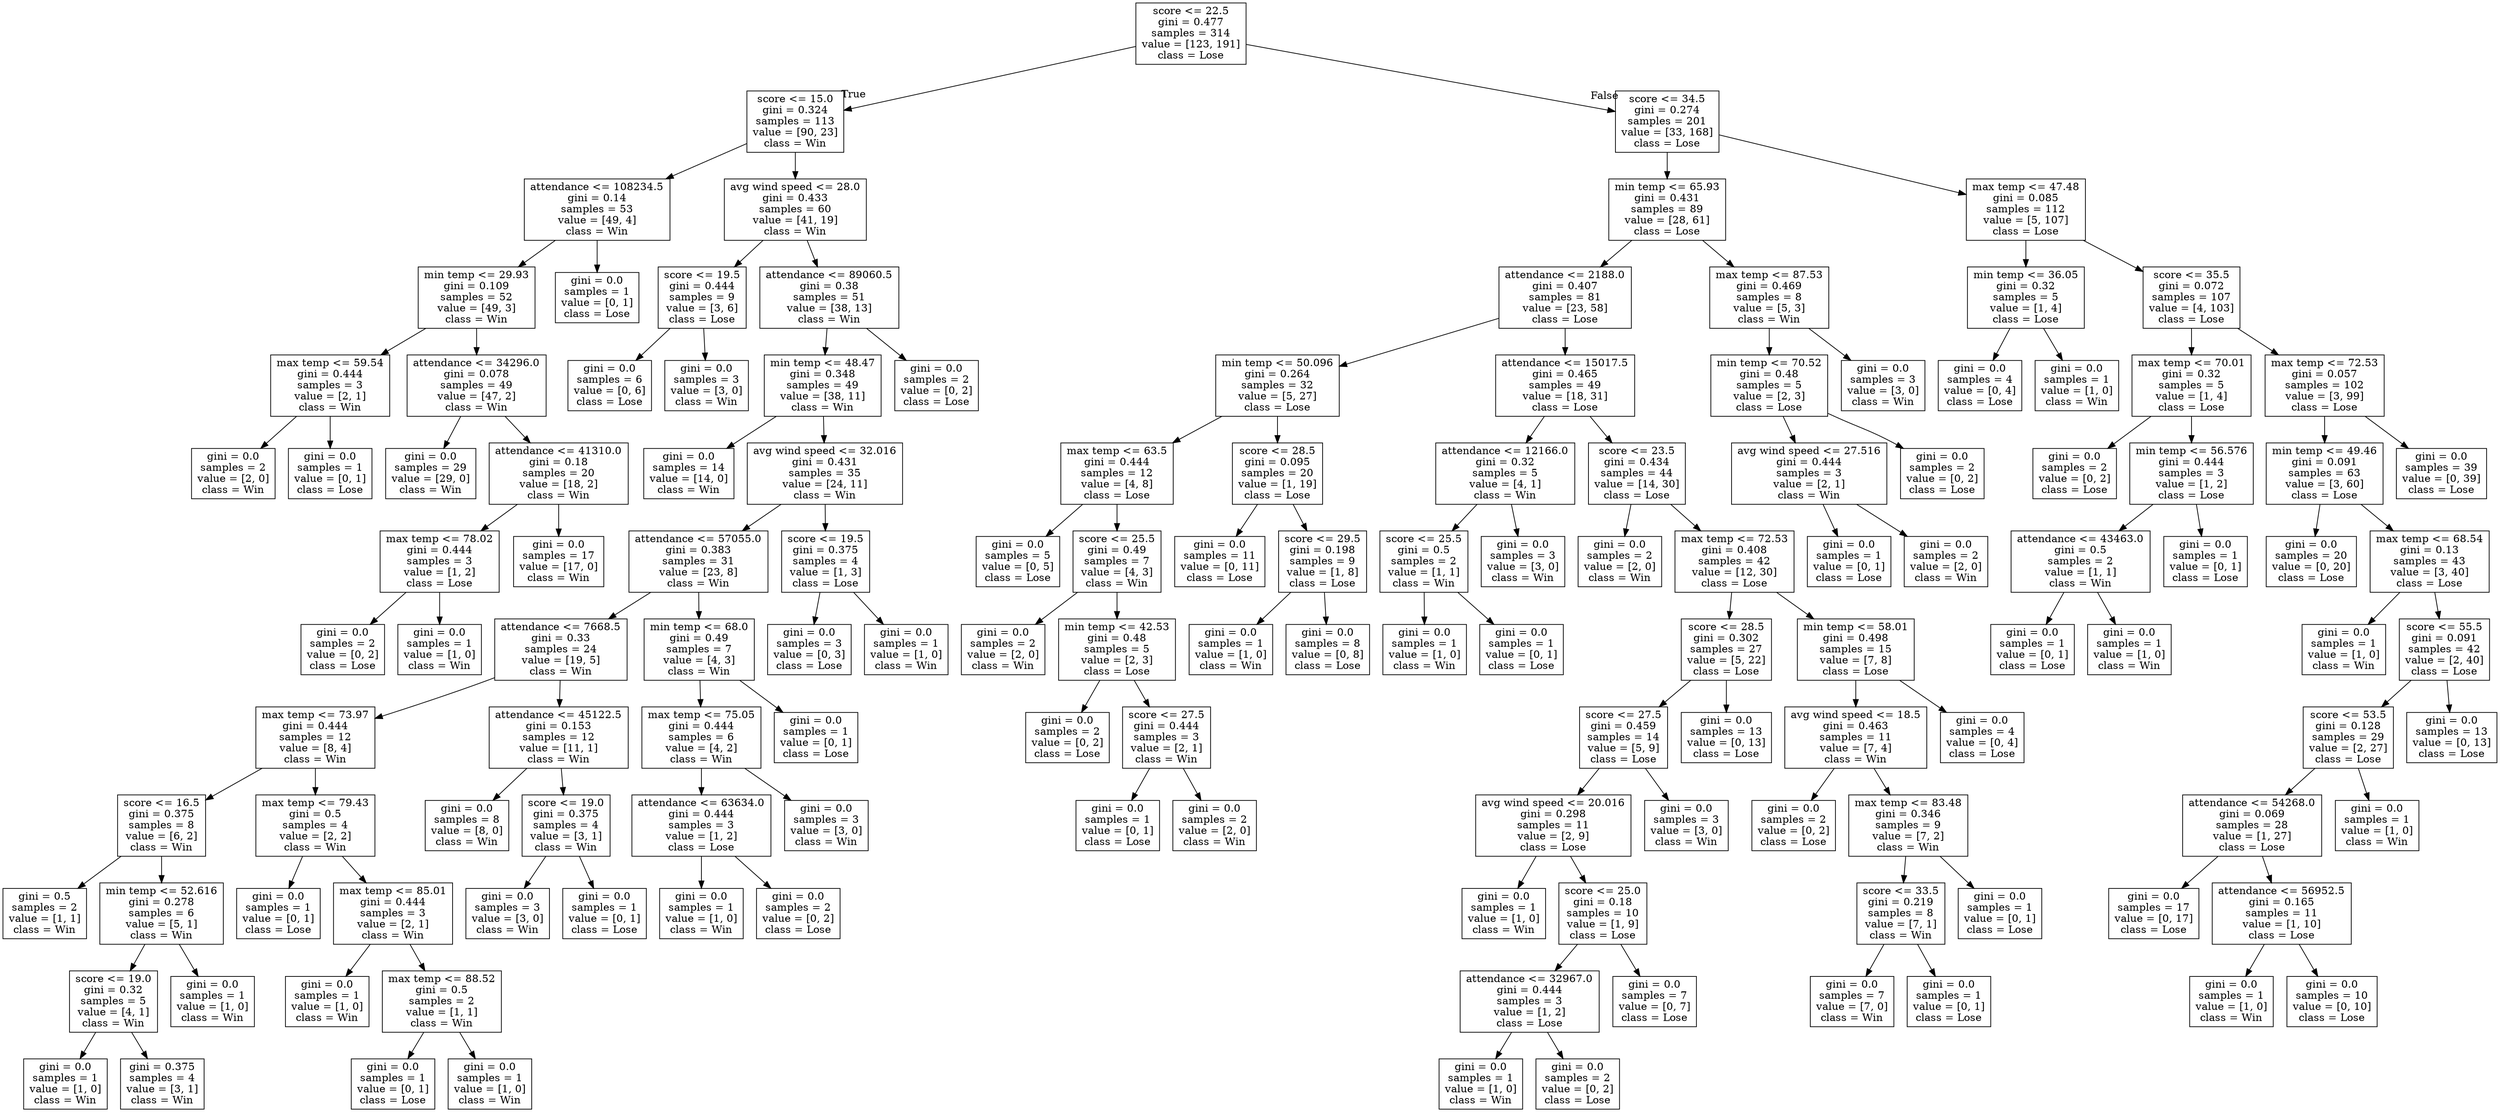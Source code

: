 digraph Tree {
node [shape=box] ;
0 [label="score <= 22.5\ngini = 0.477\nsamples = 314\nvalue = [123, 191]\nclass = Lose"] ;
1 [label="score <= 15.0\ngini = 0.324\nsamples = 113\nvalue = [90, 23]\nclass = Win"] ;
0 -> 1 [labeldistance=2.5, labelangle=45, headlabel="True"] ;
2 [label="attendance <= 108234.5\ngini = 0.14\nsamples = 53\nvalue = [49, 4]\nclass = Win"] ;
1 -> 2 ;
3 [label="min temp <= 29.93\ngini = 0.109\nsamples = 52\nvalue = [49, 3]\nclass = Win"] ;
2 -> 3 ;
4 [label="max temp <= 59.54\ngini = 0.444\nsamples = 3\nvalue = [2, 1]\nclass = Win"] ;
3 -> 4 ;
5 [label="gini = 0.0\nsamples = 2\nvalue = [2, 0]\nclass = Win"] ;
4 -> 5 ;
6 [label="gini = 0.0\nsamples = 1\nvalue = [0, 1]\nclass = Lose"] ;
4 -> 6 ;
7 [label="attendance <= 34296.0\ngini = 0.078\nsamples = 49\nvalue = [47, 2]\nclass = Win"] ;
3 -> 7 ;
8 [label="gini = 0.0\nsamples = 29\nvalue = [29, 0]\nclass = Win"] ;
7 -> 8 ;
9 [label="attendance <= 41310.0\ngini = 0.18\nsamples = 20\nvalue = [18, 2]\nclass = Win"] ;
7 -> 9 ;
10 [label="max temp <= 78.02\ngini = 0.444\nsamples = 3\nvalue = [1, 2]\nclass = Lose"] ;
9 -> 10 ;
11 [label="gini = 0.0\nsamples = 2\nvalue = [0, 2]\nclass = Lose"] ;
10 -> 11 ;
12 [label="gini = 0.0\nsamples = 1\nvalue = [1, 0]\nclass = Win"] ;
10 -> 12 ;
13 [label="gini = 0.0\nsamples = 17\nvalue = [17, 0]\nclass = Win"] ;
9 -> 13 ;
14 [label="gini = 0.0\nsamples = 1\nvalue = [0, 1]\nclass = Lose"] ;
2 -> 14 ;
15 [label="avg wind speed <= 28.0\ngini = 0.433\nsamples = 60\nvalue = [41, 19]\nclass = Win"] ;
1 -> 15 ;
16 [label="score <= 19.5\ngini = 0.444\nsamples = 9\nvalue = [3, 6]\nclass = Lose"] ;
15 -> 16 ;
17 [label="gini = 0.0\nsamples = 6\nvalue = [0, 6]\nclass = Lose"] ;
16 -> 17 ;
18 [label="gini = 0.0\nsamples = 3\nvalue = [3, 0]\nclass = Win"] ;
16 -> 18 ;
19 [label="attendance <= 89060.5\ngini = 0.38\nsamples = 51\nvalue = [38, 13]\nclass = Win"] ;
15 -> 19 ;
20 [label="min temp <= 48.47\ngini = 0.348\nsamples = 49\nvalue = [38, 11]\nclass = Win"] ;
19 -> 20 ;
21 [label="gini = 0.0\nsamples = 14\nvalue = [14, 0]\nclass = Win"] ;
20 -> 21 ;
22 [label="avg wind speed <= 32.016\ngini = 0.431\nsamples = 35\nvalue = [24, 11]\nclass = Win"] ;
20 -> 22 ;
23 [label="attendance <= 57055.0\ngini = 0.383\nsamples = 31\nvalue = [23, 8]\nclass = Win"] ;
22 -> 23 ;
24 [label="attendance <= 7668.5\ngini = 0.33\nsamples = 24\nvalue = [19, 5]\nclass = Win"] ;
23 -> 24 ;
25 [label="max temp <= 73.97\ngini = 0.444\nsamples = 12\nvalue = [8, 4]\nclass = Win"] ;
24 -> 25 ;
26 [label="score <= 16.5\ngini = 0.375\nsamples = 8\nvalue = [6, 2]\nclass = Win"] ;
25 -> 26 ;
27 [label="gini = 0.5\nsamples = 2\nvalue = [1, 1]\nclass = Win"] ;
26 -> 27 ;
28 [label="min temp <= 52.616\ngini = 0.278\nsamples = 6\nvalue = [5, 1]\nclass = Win"] ;
26 -> 28 ;
29 [label="score <= 19.0\ngini = 0.32\nsamples = 5\nvalue = [4, 1]\nclass = Win"] ;
28 -> 29 ;
30 [label="gini = 0.0\nsamples = 1\nvalue = [1, 0]\nclass = Win"] ;
29 -> 30 ;
31 [label="gini = 0.375\nsamples = 4\nvalue = [3, 1]\nclass = Win"] ;
29 -> 31 ;
32 [label="gini = 0.0\nsamples = 1\nvalue = [1, 0]\nclass = Win"] ;
28 -> 32 ;
33 [label="max temp <= 79.43\ngini = 0.5\nsamples = 4\nvalue = [2, 2]\nclass = Win"] ;
25 -> 33 ;
34 [label="gini = 0.0\nsamples = 1\nvalue = [0, 1]\nclass = Lose"] ;
33 -> 34 ;
35 [label="max temp <= 85.01\ngini = 0.444\nsamples = 3\nvalue = [2, 1]\nclass = Win"] ;
33 -> 35 ;
36 [label="gini = 0.0\nsamples = 1\nvalue = [1, 0]\nclass = Win"] ;
35 -> 36 ;
37 [label="max temp <= 88.52\ngini = 0.5\nsamples = 2\nvalue = [1, 1]\nclass = Win"] ;
35 -> 37 ;
38 [label="gini = 0.0\nsamples = 1\nvalue = [0, 1]\nclass = Lose"] ;
37 -> 38 ;
39 [label="gini = 0.0\nsamples = 1\nvalue = [1, 0]\nclass = Win"] ;
37 -> 39 ;
40 [label="attendance <= 45122.5\ngini = 0.153\nsamples = 12\nvalue = [11, 1]\nclass = Win"] ;
24 -> 40 ;
41 [label="gini = 0.0\nsamples = 8\nvalue = [8, 0]\nclass = Win"] ;
40 -> 41 ;
42 [label="score <= 19.0\ngini = 0.375\nsamples = 4\nvalue = [3, 1]\nclass = Win"] ;
40 -> 42 ;
43 [label="gini = 0.0\nsamples = 3\nvalue = [3, 0]\nclass = Win"] ;
42 -> 43 ;
44 [label="gini = 0.0\nsamples = 1\nvalue = [0, 1]\nclass = Lose"] ;
42 -> 44 ;
45 [label="min temp <= 68.0\ngini = 0.49\nsamples = 7\nvalue = [4, 3]\nclass = Win"] ;
23 -> 45 ;
46 [label="max temp <= 75.05\ngini = 0.444\nsamples = 6\nvalue = [4, 2]\nclass = Win"] ;
45 -> 46 ;
47 [label="attendance <= 63634.0\ngini = 0.444\nsamples = 3\nvalue = [1, 2]\nclass = Lose"] ;
46 -> 47 ;
48 [label="gini = 0.0\nsamples = 1\nvalue = [1, 0]\nclass = Win"] ;
47 -> 48 ;
49 [label="gini = 0.0\nsamples = 2\nvalue = [0, 2]\nclass = Lose"] ;
47 -> 49 ;
50 [label="gini = 0.0\nsamples = 3\nvalue = [3, 0]\nclass = Win"] ;
46 -> 50 ;
51 [label="gini = 0.0\nsamples = 1\nvalue = [0, 1]\nclass = Lose"] ;
45 -> 51 ;
52 [label="score <= 19.5\ngini = 0.375\nsamples = 4\nvalue = [1, 3]\nclass = Lose"] ;
22 -> 52 ;
53 [label="gini = 0.0\nsamples = 3\nvalue = [0, 3]\nclass = Lose"] ;
52 -> 53 ;
54 [label="gini = 0.0\nsamples = 1\nvalue = [1, 0]\nclass = Win"] ;
52 -> 54 ;
55 [label="gini = 0.0\nsamples = 2\nvalue = [0, 2]\nclass = Lose"] ;
19 -> 55 ;
56 [label="score <= 34.5\ngini = 0.274\nsamples = 201\nvalue = [33, 168]\nclass = Lose"] ;
0 -> 56 [labeldistance=2.5, labelangle=-45, headlabel="False"] ;
57 [label="min temp <= 65.93\ngini = 0.431\nsamples = 89\nvalue = [28, 61]\nclass = Lose"] ;
56 -> 57 ;
58 [label="attendance <= 2188.0\ngini = 0.407\nsamples = 81\nvalue = [23, 58]\nclass = Lose"] ;
57 -> 58 ;
59 [label="min temp <= 50.096\ngini = 0.264\nsamples = 32\nvalue = [5, 27]\nclass = Lose"] ;
58 -> 59 ;
60 [label="max temp <= 63.5\ngini = 0.444\nsamples = 12\nvalue = [4, 8]\nclass = Lose"] ;
59 -> 60 ;
61 [label="gini = 0.0\nsamples = 5\nvalue = [0, 5]\nclass = Lose"] ;
60 -> 61 ;
62 [label="score <= 25.5\ngini = 0.49\nsamples = 7\nvalue = [4, 3]\nclass = Win"] ;
60 -> 62 ;
63 [label="gini = 0.0\nsamples = 2\nvalue = [2, 0]\nclass = Win"] ;
62 -> 63 ;
64 [label="min temp <= 42.53\ngini = 0.48\nsamples = 5\nvalue = [2, 3]\nclass = Lose"] ;
62 -> 64 ;
65 [label="gini = 0.0\nsamples = 2\nvalue = [0, 2]\nclass = Lose"] ;
64 -> 65 ;
66 [label="score <= 27.5\ngini = 0.444\nsamples = 3\nvalue = [2, 1]\nclass = Win"] ;
64 -> 66 ;
67 [label="gini = 0.0\nsamples = 1\nvalue = [0, 1]\nclass = Lose"] ;
66 -> 67 ;
68 [label="gini = 0.0\nsamples = 2\nvalue = [2, 0]\nclass = Win"] ;
66 -> 68 ;
69 [label="score <= 28.5\ngini = 0.095\nsamples = 20\nvalue = [1, 19]\nclass = Lose"] ;
59 -> 69 ;
70 [label="gini = 0.0\nsamples = 11\nvalue = [0, 11]\nclass = Lose"] ;
69 -> 70 ;
71 [label="score <= 29.5\ngini = 0.198\nsamples = 9\nvalue = [1, 8]\nclass = Lose"] ;
69 -> 71 ;
72 [label="gini = 0.0\nsamples = 1\nvalue = [1, 0]\nclass = Win"] ;
71 -> 72 ;
73 [label="gini = 0.0\nsamples = 8\nvalue = [0, 8]\nclass = Lose"] ;
71 -> 73 ;
74 [label="attendance <= 15017.5\ngini = 0.465\nsamples = 49\nvalue = [18, 31]\nclass = Lose"] ;
58 -> 74 ;
75 [label="attendance <= 12166.0\ngini = 0.32\nsamples = 5\nvalue = [4, 1]\nclass = Win"] ;
74 -> 75 ;
76 [label="score <= 25.5\ngini = 0.5\nsamples = 2\nvalue = [1, 1]\nclass = Win"] ;
75 -> 76 ;
77 [label="gini = 0.0\nsamples = 1\nvalue = [1, 0]\nclass = Win"] ;
76 -> 77 ;
78 [label="gini = 0.0\nsamples = 1\nvalue = [0, 1]\nclass = Lose"] ;
76 -> 78 ;
79 [label="gini = 0.0\nsamples = 3\nvalue = [3, 0]\nclass = Win"] ;
75 -> 79 ;
80 [label="score <= 23.5\ngini = 0.434\nsamples = 44\nvalue = [14, 30]\nclass = Lose"] ;
74 -> 80 ;
81 [label="gini = 0.0\nsamples = 2\nvalue = [2, 0]\nclass = Win"] ;
80 -> 81 ;
82 [label="max temp <= 72.53\ngini = 0.408\nsamples = 42\nvalue = [12, 30]\nclass = Lose"] ;
80 -> 82 ;
83 [label="score <= 28.5\ngini = 0.302\nsamples = 27\nvalue = [5, 22]\nclass = Lose"] ;
82 -> 83 ;
84 [label="score <= 27.5\ngini = 0.459\nsamples = 14\nvalue = [5, 9]\nclass = Lose"] ;
83 -> 84 ;
85 [label="avg wind speed <= 20.016\ngini = 0.298\nsamples = 11\nvalue = [2, 9]\nclass = Lose"] ;
84 -> 85 ;
86 [label="gini = 0.0\nsamples = 1\nvalue = [1, 0]\nclass = Win"] ;
85 -> 86 ;
87 [label="score <= 25.0\ngini = 0.18\nsamples = 10\nvalue = [1, 9]\nclass = Lose"] ;
85 -> 87 ;
88 [label="attendance <= 32967.0\ngini = 0.444\nsamples = 3\nvalue = [1, 2]\nclass = Lose"] ;
87 -> 88 ;
89 [label="gini = 0.0\nsamples = 1\nvalue = [1, 0]\nclass = Win"] ;
88 -> 89 ;
90 [label="gini = 0.0\nsamples = 2\nvalue = [0, 2]\nclass = Lose"] ;
88 -> 90 ;
91 [label="gini = 0.0\nsamples = 7\nvalue = [0, 7]\nclass = Lose"] ;
87 -> 91 ;
92 [label="gini = 0.0\nsamples = 3\nvalue = [3, 0]\nclass = Win"] ;
84 -> 92 ;
93 [label="gini = 0.0\nsamples = 13\nvalue = [0, 13]\nclass = Lose"] ;
83 -> 93 ;
94 [label="min temp <= 58.01\ngini = 0.498\nsamples = 15\nvalue = [7, 8]\nclass = Lose"] ;
82 -> 94 ;
95 [label="avg wind speed <= 18.5\ngini = 0.463\nsamples = 11\nvalue = [7, 4]\nclass = Win"] ;
94 -> 95 ;
96 [label="gini = 0.0\nsamples = 2\nvalue = [0, 2]\nclass = Lose"] ;
95 -> 96 ;
97 [label="max temp <= 83.48\ngini = 0.346\nsamples = 9\nvalue = [7, 2]\nclass = Win"] ;
95 -> 97 ;
98 [label="score <= 33.5\ngini = 0.219\nsamples = 8\nvalue = [7, 1]\nclass = Win"] ;
97 -> 98 ;
99 [label="gini = 0.0\nsamples = 7\nvalue = [7, 0]\nclass = Win"] ;
98 -> 99 ;
100 [label="gini = 0.0\nsamples = 1\nvalue = [0, 1]\nclass = Lose"] ;
98 -> 100 ;
101 [label="gini = 0.0\nsamples = 1\nvalue = [0, 1]\nclass = Lose"] ;
97 -> 101 ;
102 [label="gini = 0.0\nsamples = 4\nvalue = [0, 4]\nclass = Lose"] ;
94 -> 102 ;
103 [label="max temp <= 87.53\ngini = 0.469\nsamples = 8\nvalue = [5, 3]\nclass = Win"] ;
57 -> 103 ;
104 [label="min temp <= 70.52\ngini = 0.48\nsamples = 5\nvalue = [2, 3]\nclass = Lose"] ;
103 -> 104 ;
105 [label="avg wind speed <= 27.516\ngini = 0.444\nsamples = 3\nvalue = [2, 1]\nclass = Win"] ;
104 -> 105 ;
106 [label="gini = 0.0\nsamples = 1\nvalue = [0, 1]\nclass = Lose"] ;
105 -> 106 ;
107 [label="gini = 0.0\nsamples = 2\nvalue = [2, 0]\nclass = Win"] ;
105 -> 107 ;
108 [label="gini = 0.0\nsamples = 2\nvalue = [0, 2]\nclass = Lose"] ;
104 -> 108 ;
109 [label="gini = 0.0\nsamples = 3\nvalue = [3, 0]\nclass = Win"] ;
103 -> 109 ;
110 [label="max temp <= 47.48\ngini = 0.085\nsamples = 112\nvalue = [5, 107]\nclass = Lose"] ;
56 -> 110 ;
111 [label="min temp <= 36.05\ngini = 0.32\nsamples = 5\nvalue = [1, 4]\nclass = Lose"] ;
110 -> 111 ;
112 [label="gini = 0.0\nsamples = 4\nvalue = [0, 4]\nclass = Lose"] ;
111 -> 112 ;
113 [label="gini = 0.0\nsamples = 1\nvalue = [1, 0]\nclass = Win"] ;
111 -> 113 ;
114 [label="score <= 35.5\ngini = 0.072\nsamples = 107\nvalue = [4, 103]\nclass = Lose"] ;
110 -> 114 ;
115 [label="max temp <= 70.01\ngini = 0.32\nsamples = 5\nvalue = [1, 4]\nclass = Lose"] ;
114 -> 115 ;
116 [label="gini = 0.0\nsamples = 2\nvalue = [0, 2]\nclass = Lose"] ;
115 -> 116 ;
117 [label="min temp <= 56.576\ngini = 0.444\nsamples = 3\nvalue = [1, 2]\nclass = Lose"] ;
115 -> 117 ;
118 [label="attendance <= 43463.0\ngini = 0.5\nsamples = 2\nvalue = [1, 1]\nclass = Win"] ;
117 -> 118 ;
119 [label="gini = 0.0\nsamples = 1\nvalue = [0, 1]\nclass = Lose"] ;
118 -> 119 ;
120 [label="gini = 0.0\nsamples = 1\nvalue = [1, 0]\nclass = Win"] ;
118 -> 120 ;
121 [label="gini = 0.0\nsamples = 1\nvalue = [0, 1]\nclass = Lose"] ;
117 -> 121 ;
122 [label="max temp <= 72.53\ngini = 0.057\nsamples = 102\nvalue = [3, 99]\nclass = Lose"] ;
114 -> 122 ;
123 [label="min temp <= 49.46\ngini = 0.091\nsamples = 63\nvalue = [3, 60]\nclass = Lose"] ;
122 -> 123 ;
124 [label="gini = 0.0\nsamples = 20\nvalue = [0, 20]\nclass = Lose"] ;
123 -> 124 ;
125 [label="max temp <= 68.54\ngini = 0.13\nsamples = 43\nvalue = [3, 40]\nclass = Lose"] ;
123 -> 125 ;
126 [label="gini = 0.0\nsamples = 1\nvalue = [1, 0]\nclass = Win"] ;
125 -> 126 ;
127 [label="score <= 55.5\ngini = 0.091\nsamples = 42\nvalue = [2, 40]\nclass = Lose"] ;
125 -> 127 ;
128 [label="score <= 53.5\ngini = 0.128\nsamples = 29\nvalue = [2, 27]\nclass = Lose"] ;
127 -> 128 ;
129 [label="attendance <= 54268.0\ngini = 0.069\nsamples = 28\nvalue = [1, 27]\nclass = Lose"] ;
128 -> 129 ;
130 [label="gini = 0.0\nsamples = 17\nvalue = [0, 17]\nclass = Lose"] ;
129 -> 130 ;
131 [label="attendance <= 56952.5\ngini = 0.165\nsamples = 11\nvalue = [1, 10]\nclass = Lose"] ;
129 -> 131 ;
132 [label="gini = 0.0\nsamples = 1\nvalue = [1, 0]\nclass = Win"] ;
131 -> 132 ;
133 [label="gini = 0.0\nsamples = 10\nvalue = [0, 10]\nclass = Lose"] ;
131 -> 133 ;
134 [label="gini = 0.0\nsamples = 1\nvalue = [1, 0]\nclass = Win"] ;
128 -> 134 ;
135 [label="gini = 0.0\nsamples = 13\nvalue = [0, 13]\nclass = Lose"] ;
127 -> 135 ;
136 [label="gini = 0.0\nsamples = 39\nvalue = [0, 39]\nclass = Lose"] ;
122 -> 136 ;
}